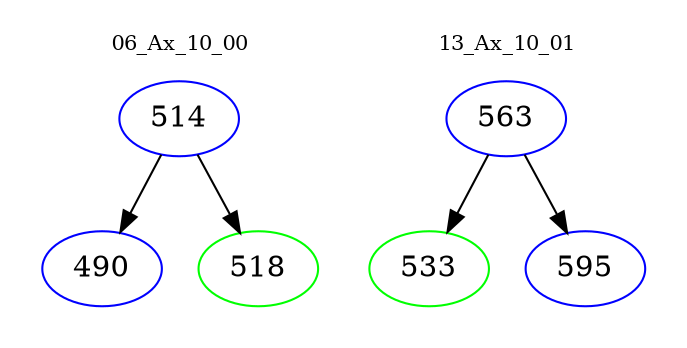 digraph{
subgraph cluster_0 {
color = white
label = "06_Ax_10_00";
fontsize=10;
T0_514 [label="514", color="blue"]
T0_514 -> T0_490 [color="black"]
T0_490 [label="490", color="blue"]
T0_514 -> T0_518 [color="black"]
T0_518 [label="518", color="green"]
}
subgraph cluster_1 {
color = white
label = "13_Ax_10_01";
fontsize=10;
T1_563 [label="563", color="blue"]
T1_563 -> T1_533 [color="black"]
T1_533 [label="533", color="green"]
T1_563 -> T1_595 [color="black"]
T1_595 [label="595", color="blue"]
}
}
